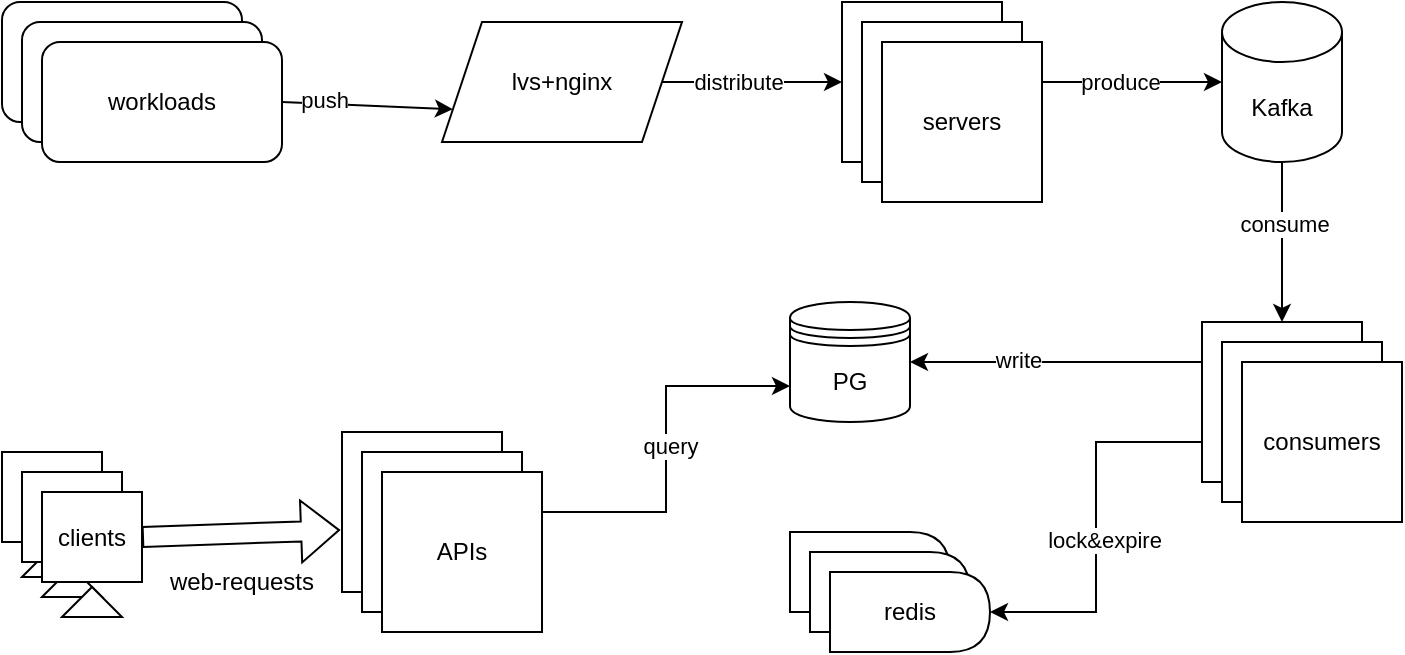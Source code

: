 <mxfile version="18.1.3" type="github">
  <diagram id="ZHFmn1O8iBGDp4UG5cLw" name="第 1 页">
    <mxGraphModel dx="1018" dy="689" grid="1" gridSize="10" guides="1" tooltips="1" connect="1" arrows="1" fold="1" page="1" pageScale="1" pageWidth="827" pageHeight="1169" math="0" shadow="0">
      <root>
        <mxCell id="0" />
        <mxCell id="1" parent="0" />
        <mxCell id="MuOSUnfnY5i5KjU-0mZP-1" value="" style="rounded=1;whiteSpace=wrap;html=1;" vertex="1" parent="1">
          <mxGeometry x="40" y="320" width="120" height="60" as="geometry" />
        </mxCell>
        <mxCell id="MuOSUnfnY5i5KjU-0mZP-2" value="" style="rounded=1;whiteSpace=wrap;html=1;" vertex="1" parent="1">
          <mxGeometry x="50" y="330" width="120" height="60" as="geometry" />
        </mxCell>
        <mxCell id="MuOSUnfnY5i5KjU-0mZP-3" value="workloads" style="rounded=1;whiteSpace=wrap;html=1;" vertex="1" parent="1">
          <mxGeometry x="60" y="340" width="120" height="60" as="geometry" />
        </mxCell>
        <mxCell id="MuOSUnfnY5i5KjU-0mZP-26" style="edgeStyle=orthogonalEdgeStyle;rounded=0;orthogonalLoop=1;jettySize=auto;html=1;exitX=1;exitY=0.5;exitDx=0;exitDy=0;entryX=0;entryY=0.5;entryDx=0;entryDy=0;" edge="1" parent="1" source="MuOSUnfnY5i5KjU-0mZP-4" target="MuOSUnfnY5i5KjU-0mZP-5">
          <mxGeometry relative="1" as="geometry" />
        </mxCell>
        <mxCell id="MuOSUnfnY5i5KjU-0mZP-43" value="distribute" style="edgeLabel;html=1;align=center;verticalAlign=middle;resizable=0;points=[];" vertex="1" connectable="0" parent="MuOSUnfnY5i5KjU-0mZP-26">
          <mxGeometry x="-0.156" relative="1" as="geometry">
            <mxPoint as="offset" />
          </mxGeometry>
        </mxCell>
        <mxCell id="MuOSUnfnY5i5KjU-0mZP-4" value="lvs+nginx" style="shape=parallelogram;perimeter=parallelogramPerimeter;whiteSpace=wrap;html=1;fixedSize=1;" vertex="1" parent="1">
          <mxGeometry x="260" y="330" width="120" height="60" as="geometry" />
        </mxCell>
        <mxCell id="MuOSUnfnY5i5KjU-0mZP-5" value="" style="whiteSpace=wrap;html=1;aspect=fixed;" vertex="1" parent="1">
          <mxGeometry x="460" y="320" width="80" height="80" as="geometry" />
        </mxCell>
        <mxCell id="MuOSUnfnY5i5KjU-0mZP-6" value="" style="whiteSpace=wrap;html=1;aspect=fixed;" vertex="1" parent="1">
          <mxGeometry x="470" y="330" width="80" height="80" as="geometry" />
        </mxCell>
        <mxCell id="MuOSUnfnY5i5KjU-0mZP-27" style="edgeStyle=orthogonalEdgeStyle;rounded=0;orthogonalLoop=1;jettySize=auto;html=1;exitX=1;exitY=0.25;exitDx=0;exitDy=0;" edge="1" parent="1" source="MuOSUnfnY5i5KjU-0mZP-7" target="MuOSUnfnY5i5KjU-0mZP-8">
          <mxGeometry relative="1" as="geometry" />
        </mxCell>
        <mxCell id="MuOSUnfnY5i5KjU-0mZP-44" value="produce" style="edgeLabel;html=1;align=center;verticalAlign=middle;resizable=0;points=[];" vertex="1" connectable="0" parent="MuOSUnfnY5i5KjU-0mZP-27">
          <mxGeometry x="-0.133" relative="1" as="geometry">
            <mxPoint as="offset" />
          </mxGeometry>
        </mxCell>
        <mxCell id="MuOSUnfnY5i5KjU-0mZP-7" value="servers" style="whiteSpace=wrap;html=1;aspect=fixed;" vertex="1" parent="1">
          <mxGeometry x="480" y="340" width="80" height="80" as="geometry" />
        </mxCell>
        <mxCell id="MuOSUnfnY5i5KjU-0mZP-28" style="edgeStyle=orthogonalEdgeStyle;rounded=0;orthogonalLoop=1;jettySize=auto;html=1;exitX=0.5;exitY=1;exitDx=0;exitDy=0;exitPerimeter=0;entryX=0.5;entryY=0;entryDx=0;entryDy=0;" edge="1" parent="1" source="MuOSUnfnY5i5KjU-0mZP-8" target="MuOSUnfnY5i5KjU-0mZP-9">
          <mxGeometry relative="1" as="geometry" />
        </mxCell>
        <mxCell id="MuOSUnfnY5i5KjU-0mZP-45" value="consume" style="edgeLabel;html=1;align=center;verticalAlign=middle;resizable=0;points=[];" vertex="1" connectable="0" parent="MuOSUnfnY5i5KjU-0mZP-28">
          <mxGeometry x="-0.225" y="1" relative="1" as="geometry">
            <mxPoint as="offset" />
          </mxGeometry>
        </mxCell>
        <mxCell id="MuOSUnfnY5i5KjU-0mZP-8" value="Kafka" style="shape=cylinder3;whiteSpace=wrap;html=1;boundedLbl=1;backgroundOutline=1;size=15;" vertex="1" parent="1">
          <mxGeometry x="650" y="320" width="60" height="80" as="geometry" />
        </mxCell>
        <mxCell id="MuOSUnfnY5i5KjU-0mZP-29" style="edgeStyle=orthogonalEdgeStyle;rounded=0;orthogonalLoop=1;jettySize=auto;html=1;exitX=0;exitY=0.25;exitDx=0;exitDy=0;entryX=1;entryY=0.5;entryDx=0;entryDy=0;" edge="1" parent="1" source="MuOSUnfnY5i5KjU-0mZP-9" target="MuOSUnfnY5i5KjU-0mZP-17">
          <mxGeometry relative="1" as="geometry" />
        </mxCell>
        <mxCell id="MuOSUnfnY5i5KjU-0mZP-39" value="write" style="edgeLabel;html=1;align=center;verticalAlign=middle;resizable=0;points=[];" vertex="1" connectable="0" parent="MuOSUnfnY5i5KjU-0mZP-29">
          <mxGeometry x="0.26" y="-1" relative="1" as="geometry">
            <mxPoint as="offset" />
          </mxGeometry>
        </mxCell>
        <mxCell id="MuOSUnfnY5i5KjU-0mZP-30" style="edgeStyle=orthogonalEdgeStyle;rounded=0;orthogonalLoop=1;jettySize=auto;html=1;exitX=0;exitY=0.75;exitDx=0;exitDy=0;entryX=1;entryY=0.5;entryDx=0;entryDy=0;" edge="1" parent="1" source="MuOSUnfnY5i5KjU-0mZP-9" target="MuOSUnfnY5i5KjU-0mZP-20">
          <mxGeometry relative="1" as="geometry" />
        </mxCell>
        <mxCell id="MuOSUnfnY5i5KjU-0mZP-38" value="lock&amp;amp;expire" style="edgeLabel;html=1;align=center;verticalAlign=middle;resizable=0;points=[];" vertex="1" connectable="0" parent="MuOSUnfnY5i5KjU-0mZP-30">
          <mxGeometry x="0.068" y="4" relative="1" as="geometry">
            <mxPoint as="offset" />
          </mxGeometry>
        </mxCell>
        <mxCell id="MuOSUnfnY5i5KjU-0mZP-9" value="" style="whiteSpace=wrap;html=1;aspect=fixed;" vertex="1" parent="1">
          <mxGeometry x="640" y="480" width="80" height="80" as="geometry" />
        </mxCell>
        <mxCell id="MuOSUnfnY5i5KjU-0mZP-10" value="" style="whiteSpace=wrap;html=1;aspect=fixed;" vertex="1" parent="1">
          <mxGeometry x="650" y="490" width="80" height="80" as="geometry" />
        </mxCell>
        <mxCell id="MuOSUnfnY5i5KjU-0mZP-11" value="consumers" style="whiteSpace=wrap;html=1;aspect=fixed;" vertex="1" parent="1">
          <mxGeometry x="660" y="500" width="80" height="80" as="geometry" />
        </mxCell>
        <mxCell id="MuOSUnfnY5i5KjU-0mZP-17" value="PG" style="shape=datastore;whiteSpace=wrap;html=1;" vertex="1" parent="1">
          <mxGeometry x="434" y="470" width="60" height="60" as="geometry" />
        </mxCell>
        <mxCell id="MuOSUnfnY5i5KjU-0mZP-18" value="" style="shape=delay;whiteSpace=wrap;html=1;" vertex="1" parent="1">
          <mxGeometry x="434" y="585" width="80" height="40" as="geometry" />
        </mxCell>
        <mxCell id="MuOSUnfnY5i5KjU-0mZP-19" value="" style="shape=delay;whiteSpace=wrap;html=1;" vertex="1" parent="1">
          <mxGeometry x="444" y="595" width="80" height="40" as="geometry" />
        </mxCell>
        <mxCell id="MuOSUnfnY5i5KjU-0mZP-20" value="redis" style="shape=delay;whiteSpace=wrap;html=1;" vertex="1" parent="1">
          <mxGeometry x="454" y="605" width="80" height="40" as="geometry" />
        </mxCell>
        <mxCell id="MuOSUnfnY5i5KjU-0mZP-22" value="" style="whiteSpace=wrap;html=1;aspect=fixed;" vertex="1" parent="1">
          <mxGeometry x="210" y="535" width="80" height="80" as="geometry" />
        </mxCell>
        <mxCell id="MuOSUnfnY5i5KjU-0mZP-23" value="" style="whiteSpace=wrap;html=1;aspect=fixed;" vertex="1" parent="1">
          <mxGeometry x="220" y="545" width="80" height="80" as="geometry" />
        </mxCell>
        <mxCell id="MuOSUnfnY5i5KjU-0mZP-40" style="edgeStyle=orthogonalEdgeStyle;rounded=0;orthogonalLoop=1;jettySize=auto;html=1;exitX=1;exitY=0.25;exitDx=0;exitDy=0;entryX=0;entryY=0.7;entryDx=0;entryDy=0;" edge="1" parent="1" source="MuOSUnfnY5i5KjU-0mZP-24" target="MuOSUnfnY5i5KjU-0mZP-17">
          <mxGeometry relative="1" as="geometry" />
        </mxCell>
        <mxCell id="MuOSUnfnY5i5KjU-0mZP-41" value="query" style="edgeLabel;html=1;align=center;verticalAlign=middle;resizable=0;points=[];" vertex="1" connectable="0" parent="MuOSUnfnY5i5KjU-0mZP-40">
          <mxGeometry x="0.016" y="-2" relative="1" as="geometry">
            <mxPoint as="offset" />
          </mxGeometry>
        </mxCell>
        <mxCell id="MuOSUnfnY5i5KjU-0mZP-24" value="APIs" style="whiteSpace=wrap;html=1;aspect=fixed;" vertex="1" parent="1">
          <mxGeometry x="230" y="555" width="80" height="80" as="geometry" />
        </mxCell>
        <mxCell id="MuOSUnfnY5i5KjU-0mZP-25" value="" style="endArrow=classic;html=1;rounded=0;exitX=1;exitY=0.5;exitDx=0;exitDy=0;entryX=0;entryY=0.75;entryDx=0;entryDy=0;" edge="1" parent="1" source="MuOSUnfnY5i5KjU-0mZP-3" target="MuOSUnfnY5i5KjU-0mZP-4">
          <mxGeometry width="50" height="50" relative="1" as="geometry">
            <mxPoint x="510" y="500" as="sourcePoint" />
            <mxPoint x="560" y="450" as="targetPoint" />
          </mxGeometry>
        </mxCell>
        <mxCell id="MuOSUnfnY5i5KjU-0mZP-42" value="push" style="edgeLabel;html=1;align=center;verticalAlign=middle;resizable=0;points=[];" vertex="1" connectable="0" parent="MuOSUnfnY5i5KjU-0mZP-25">
          <mxGeometry x="-0.51" y="2" relative="1" as="geometry">
            <mxPoint as="offset" />
          </mxGeometry>
        </mxCell>
        <mxCell id="MuOSUnfnY5i5KjU-0mZP-46" value="" style="rounded=0;whiteSpace=wrap;html=1;" vertex="1" parent="1">
          <mxGeometry x="40" y="545" width="50" height="45" as="geometry" />
        </mxCell>
        <mxCell id="MuOSUnfnY5i5KjU-0mZP-47" value="" style="triangle;whiteSpace=wrap;html=1;rotation=-90;" vertex="1" parent="1">
          <mxGeometry x="57.5" y="585" width="15" height="30" as="geometry" />
        </mxCell>
        <mxCell id="MuOSUnfnY5i5KjU-0mZP-50" value="" style="rounded=0;whiteSpace=wrap;html=1;" vertex="1" parent="1">
          <mxGeometry x="50" y="555" width="50" height="45" as="geometry" />
        </mxCell>
        <mxCell id="MuOSUnfnY5i5KjU-0mZP-51" value="" style="triangle;whiteSpace=wrap;html=1;rotation=-90;" vertex="1" parent="1">
          <mxGeometry x="67.5" y="595" width="15" height="30" as="geometry" />
        </mxCell>
        <mxCell id="MuOSUnfnY5i5KjU-0mZP-52" value="clients" style="rounded=0;whiteSpace=wrap;html=1;" vertex="1" parent="1">
          <mxGeometry x="60" y="565" width="50" height="45" as="geometry" />
        </mxCell>
        <mxCell id="MuOSUnfnY5i5KjU-0mZP-53" value="" style="triangle;whiteSpace=wrap;html=1;rotation=-90;" vertex="1" parent="1">
          <mxGeometry x="77.5" y="605" width="15" height="30" as="geometry" />
        </mxCell>
        <mxCell id="MuOSUnfnY5i5KjU-0mZP-59" value="" style="shape=flexArrow;endArrow=classic;html=1;rounded=0;exitX=1;exitY=0.5;exitDx=0;exitDy=0;entryX=-0.012;entryY=0.613;entryDx=0;entryDy=0;entryPerimeter=0;" edge="1" parent="1" source="MuOSUnfnY5i5KjU-0mZP-52" target="MuOSUnfnY5i5KjU-0mZP-22">
          <mxGeometry width="50" height="50" relative="1" as="geometry">
            <mxPoint x="440" y="550" as="sourcePoint" />
            <mxPoint x="490" y="500" as="targetPoint" />
          </mxGeometry>
        </mxCell>
        <mxCell id="MuOSUnfnY5i5KjU-0mZP-60" value="web-requests" style="text;html=1;strokeColor=none;fillColor=none;align=center;verticalAlign=middle;whiteSpace=wrap;rounded=0;" vertex="1" parent="1">
          <mxGeometry x="120" y="595" width="80" height="30" as="geometry" />
        </mxCell>
      </root>
    </mxGraphModel>
  </diagram>
</mxfile>
